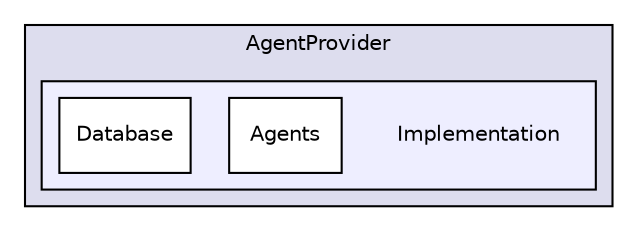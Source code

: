 digraph "D:/Work/Programmieren/Java/D-MARLA/Implementation/MARLA-Client/AgentProvider/src/AgentProvider/Implementation" {
  compound=true
  node [ fontsize="10", fontname="Helvetica"];
  edge [ labelfontsize="10", labelfontname="Helvetica"];
  subgraph clusterdir_657d8a69760e209deb82f7601d90e740 {
    graph [ bgcolor="#ddddee", pencolor="black", label="AgentProvider" fontname="Helvetica", fontsize="10", URL="dir_657d8a69760e209deb82f7601d90e740.html"]
  subgraph clusterdir_53795efd05e10d13a6beef1c5a41c4f7 {
    graph [ bgcolor="#eeeeff", pencolor="black", label="" URL="dir_53795efd05e10d13a6beef1c5a41c4f7.html"];
    dir_53795efd05e10d13a6beef1c5a41c4f7 [shape=plaintext label="Implementation"];
    dir_df76e2ca3ddf9309d95788950008fb45 [shape=box label="Agents" color="black" fillcolor="white" style="filled" URL="dir_df76e2ca3ddf9309d95788950008fb45.html"];
    dir_3e647cb75cd51f62ac4cb818cfc50c9a [shape=box label="Database" color="black" fillcolor="white" style="filled" URL="dir_3e647cb75cd51f62ac4cb818cfc50c9a.html"];
  }
  }
}
